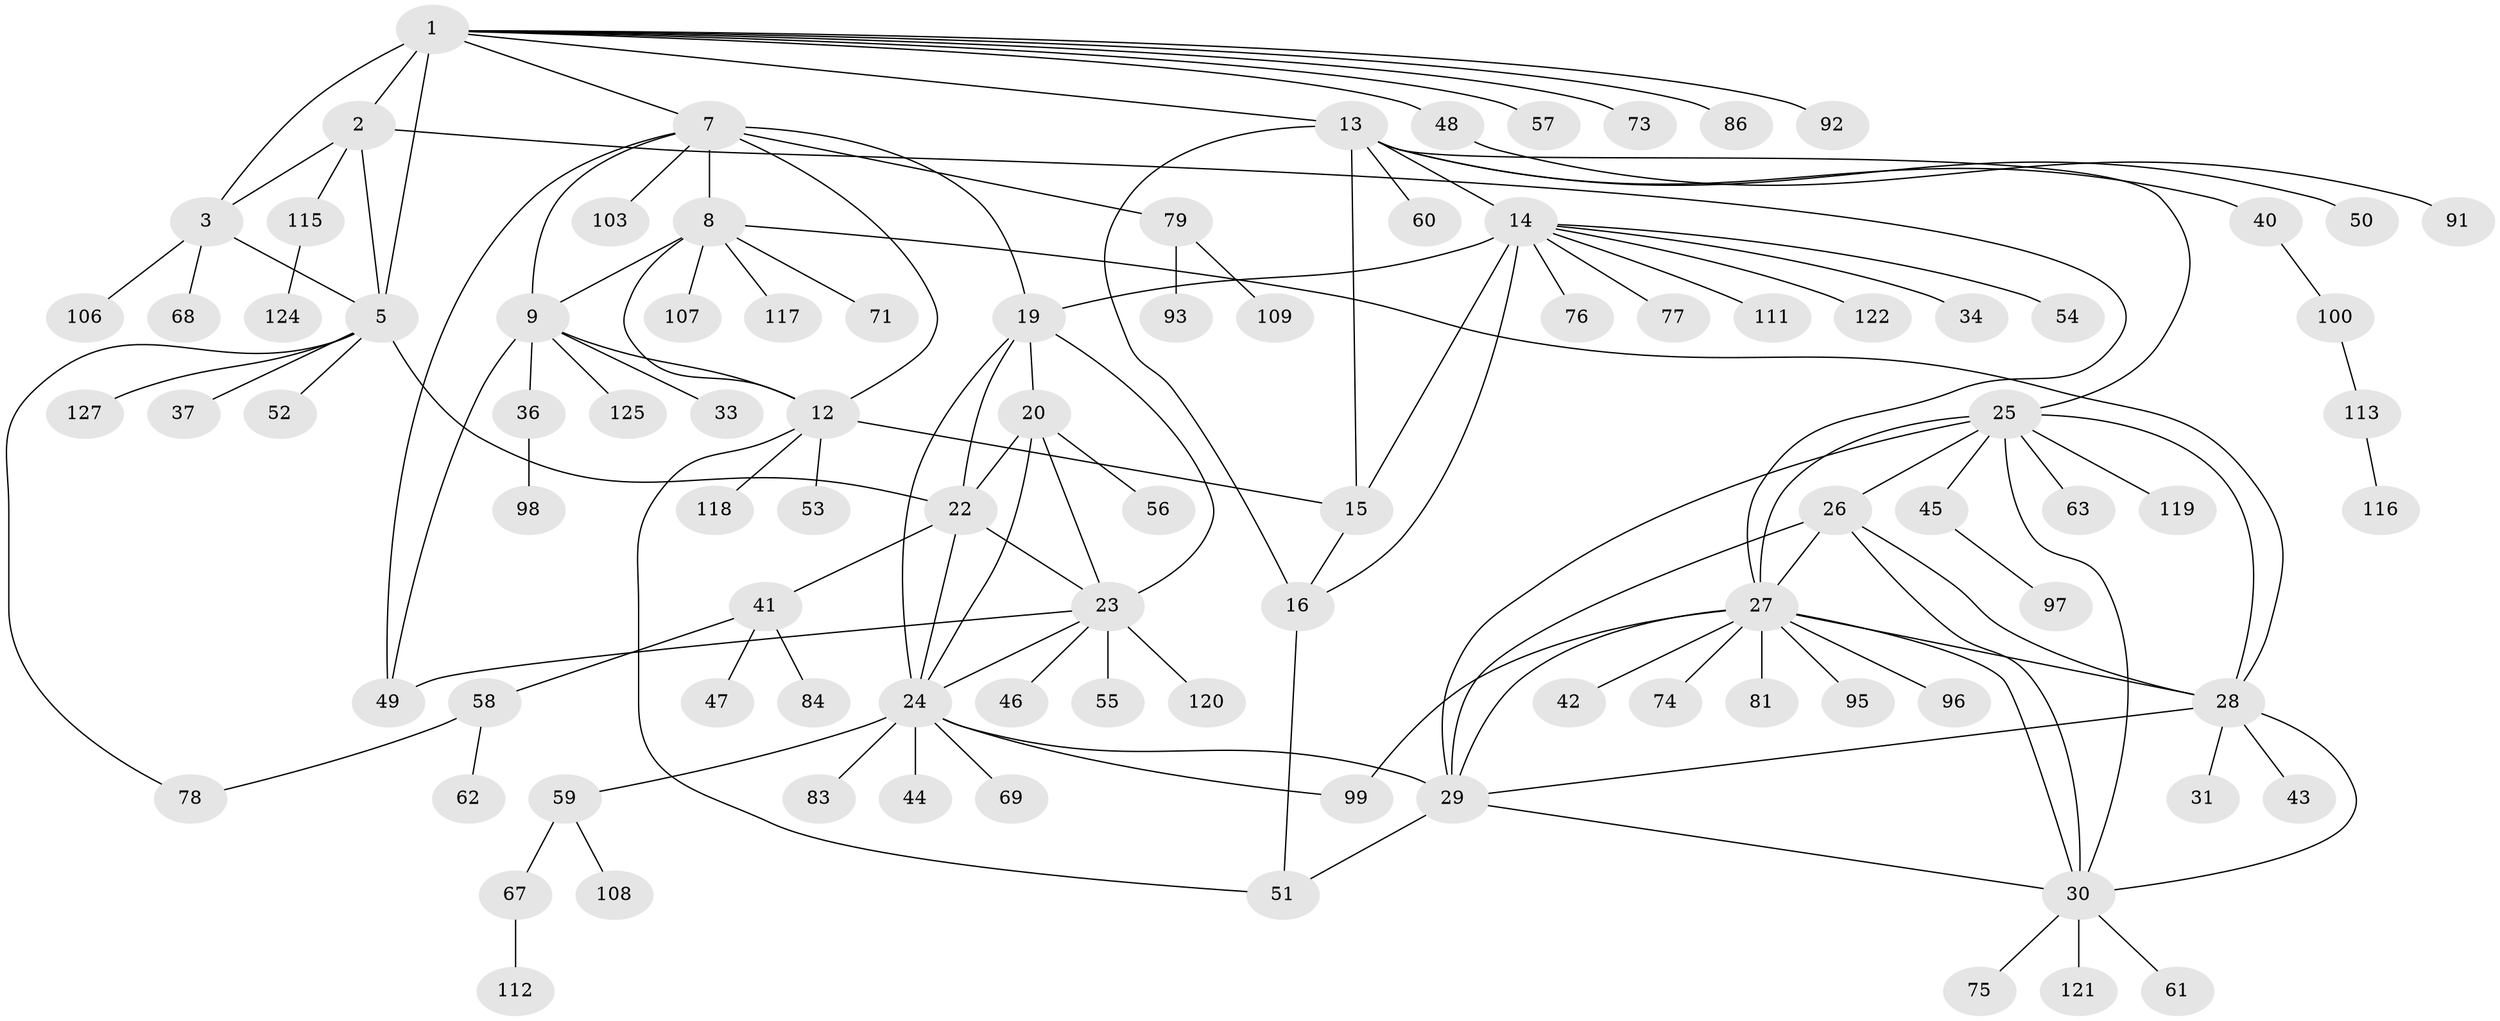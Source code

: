 // Generated by graph-tools (version 1.1) at 2025/52/02/27/25 19:52:18]
// undirected, 95 vertices, 131 edges
graph export_dot {
graph [start="1"]
  node [color=gray90,style=filled];
  1 [super="+4"];
  2 [super="+85"];
  3 [super="+32"];
  5 [super="+6"];
  7 [super="+11"];
  8 [super="+10"];
  9 [super="+101"];
  12;
  13 [super="+18"];
  14 [super="+17"];
  15;
  16 [super="+64"];
  19 [super="+21"];
  20 [super="+102"];
  22 [super="+38"];
  23 [super="+39"];
  24 [super="+35"];
  25;
  26 [super="+66"];
  27 [super="+65"];
  28 [super="+88"];
  29 [super="+94"];
  30 [super="+104"];
  31;
  33 [super="+82"];
  34 [super="+90"];
  36;
  37;
  40;
  41 [super="+70"];
  42;
  43;
  44;
  45 [super="+105"];
  46;
  47;
  48 [super="+123"];
  49 [super="+80"];
  50;
  51 [super="+87"];
  52;
  53;
  54;
  55;
  56;
  57;
  58;
  59 [super="+72"];
  60 [super="+89"];
  61;
  62;
  63;
  67 [super="+110"];
  68;
  69;
  71;
  73;
  74;
  75;
  76;
  77;
  78;
  79;
  81;
  83;
  84;
  86;
  91;
  92;
  93;
  95;
  96;
  97;
  98;
  99;
  100;
  103;
  106;
  107;
  108 [super="+114"];
  109;
  111;
  112;
  113;
  115 [super="+126"];
  116;
  117;
  118;
  119;
  120;
  121;
  122;
  124;
  125;
  127;
  1 -- 2 [weight=2];
  1 -- 3 [weight=2];
  1 -- 5 [weight=4];
  1 -- 7;
  1 -- 48;
  1 -- 73;
  1 -- 13;
  1 -- 86;
  1 -- 57;
  1 -- 92;
  2 -- 3;
  2 -- 5 [weight=2];
  2 -- 27;
  2 -- 115;
  3 -- 5 [weight=2];
  3 -- 68;
  3 -- 106;
  5 -- 52;
  5 -- 127;
  5 -- 37;
  5 -- 22;
  5 -- 78;
  7 -- 8 [weight=4];
  7 -- 9 [weight=2];
  7 -- 12 [weight=2];
  7 -- 19;
  7 -- 49;
  7 -- 103;
  7 -- 79;
  8 -- 9 [weight=2];
  8 -- 12 [weight=2];
  8 -- 28;
  8 -- 107;
  8 -- 117;
  8 -- 71;
  9 -- 12;
  9 -- 33;
  9 -- 36;
  9 -- 125;
  9 -- 49;
  12 -- 15;
  12 -- 51;
  12 -- 53;
  12 -- 118;
  13 -- 14 [weight=4];
  13 -- 15 [weight=2];
  13 -- 16 [weight=2];
  13 -- 25;
  13 -- 50;
  13 -- 60;
  13 -- 40;
  14 -- 15 [weight=2];
  14 -- 16 [weight=2];
  14 -- 19;
  14 -- 34;
  14 -- 122;
  14 -- 76;
  14 -- 77;
  14 -- 111;
  14 -- 54;
  15 -- 16;
  16 -- 51;
  19 -- 20 [weight=2];
  19 -- 22 [weight=2];
  19 -- 23 [weight=2];
  19 -- 24 [weight=2];
  20 -- 22;
  20 -- 23;
  20 -- 24;
  20 -- 56;
  22 -- 23;
  22 -- 24;
  22 -- 41;
  23 -- 24;
  23 -- 46;
  23 -- 49;
  23 -- 120;
  23 -- 55;
  24 -- 29;
  24 -- 44;
  24 -- 59;
  24 -- 69;
  24 -- 83;
  24 -- 99;
  25 -- 26;
  25 -- 27;
  25 -- 28;
  25 -- 29;
  25 -- 30;
  25 -- 45;
  25 -- 63;
  25 -- 119;
  26 -- 27;
  26 -- 28;
  26 -- 29;
  26 -- 30;
  27 -- 28;
  27 -- 29;
  27 -- 30;
  27 -- 42;
  27 -- 74;
  27 -- 81;
  27 -- 95;
  27 -- 96;
  27 -- 99;
  28 -- 29;
  28 -- 30;
  28 -- 31;
  28 -- 43;
  29 -- 30;
  29 -- 51;
  30 -- 61;
  30 -- 75;
  30 -- 121;
  36 -- 98;
  40 -- 100;
  41 -- 47;
  41 -- 58;
  41 -- 84;
  45 -- 97;
  48 -- 91;
  58 -- 62;
  58 -- 78;
  59 -- 67;
  59 -- 108;
  67 -- 112;
  79 -- 93;
  79 -- 109;
  100 -- 113;
  113 -- 116;
  115 -- 124;
}
